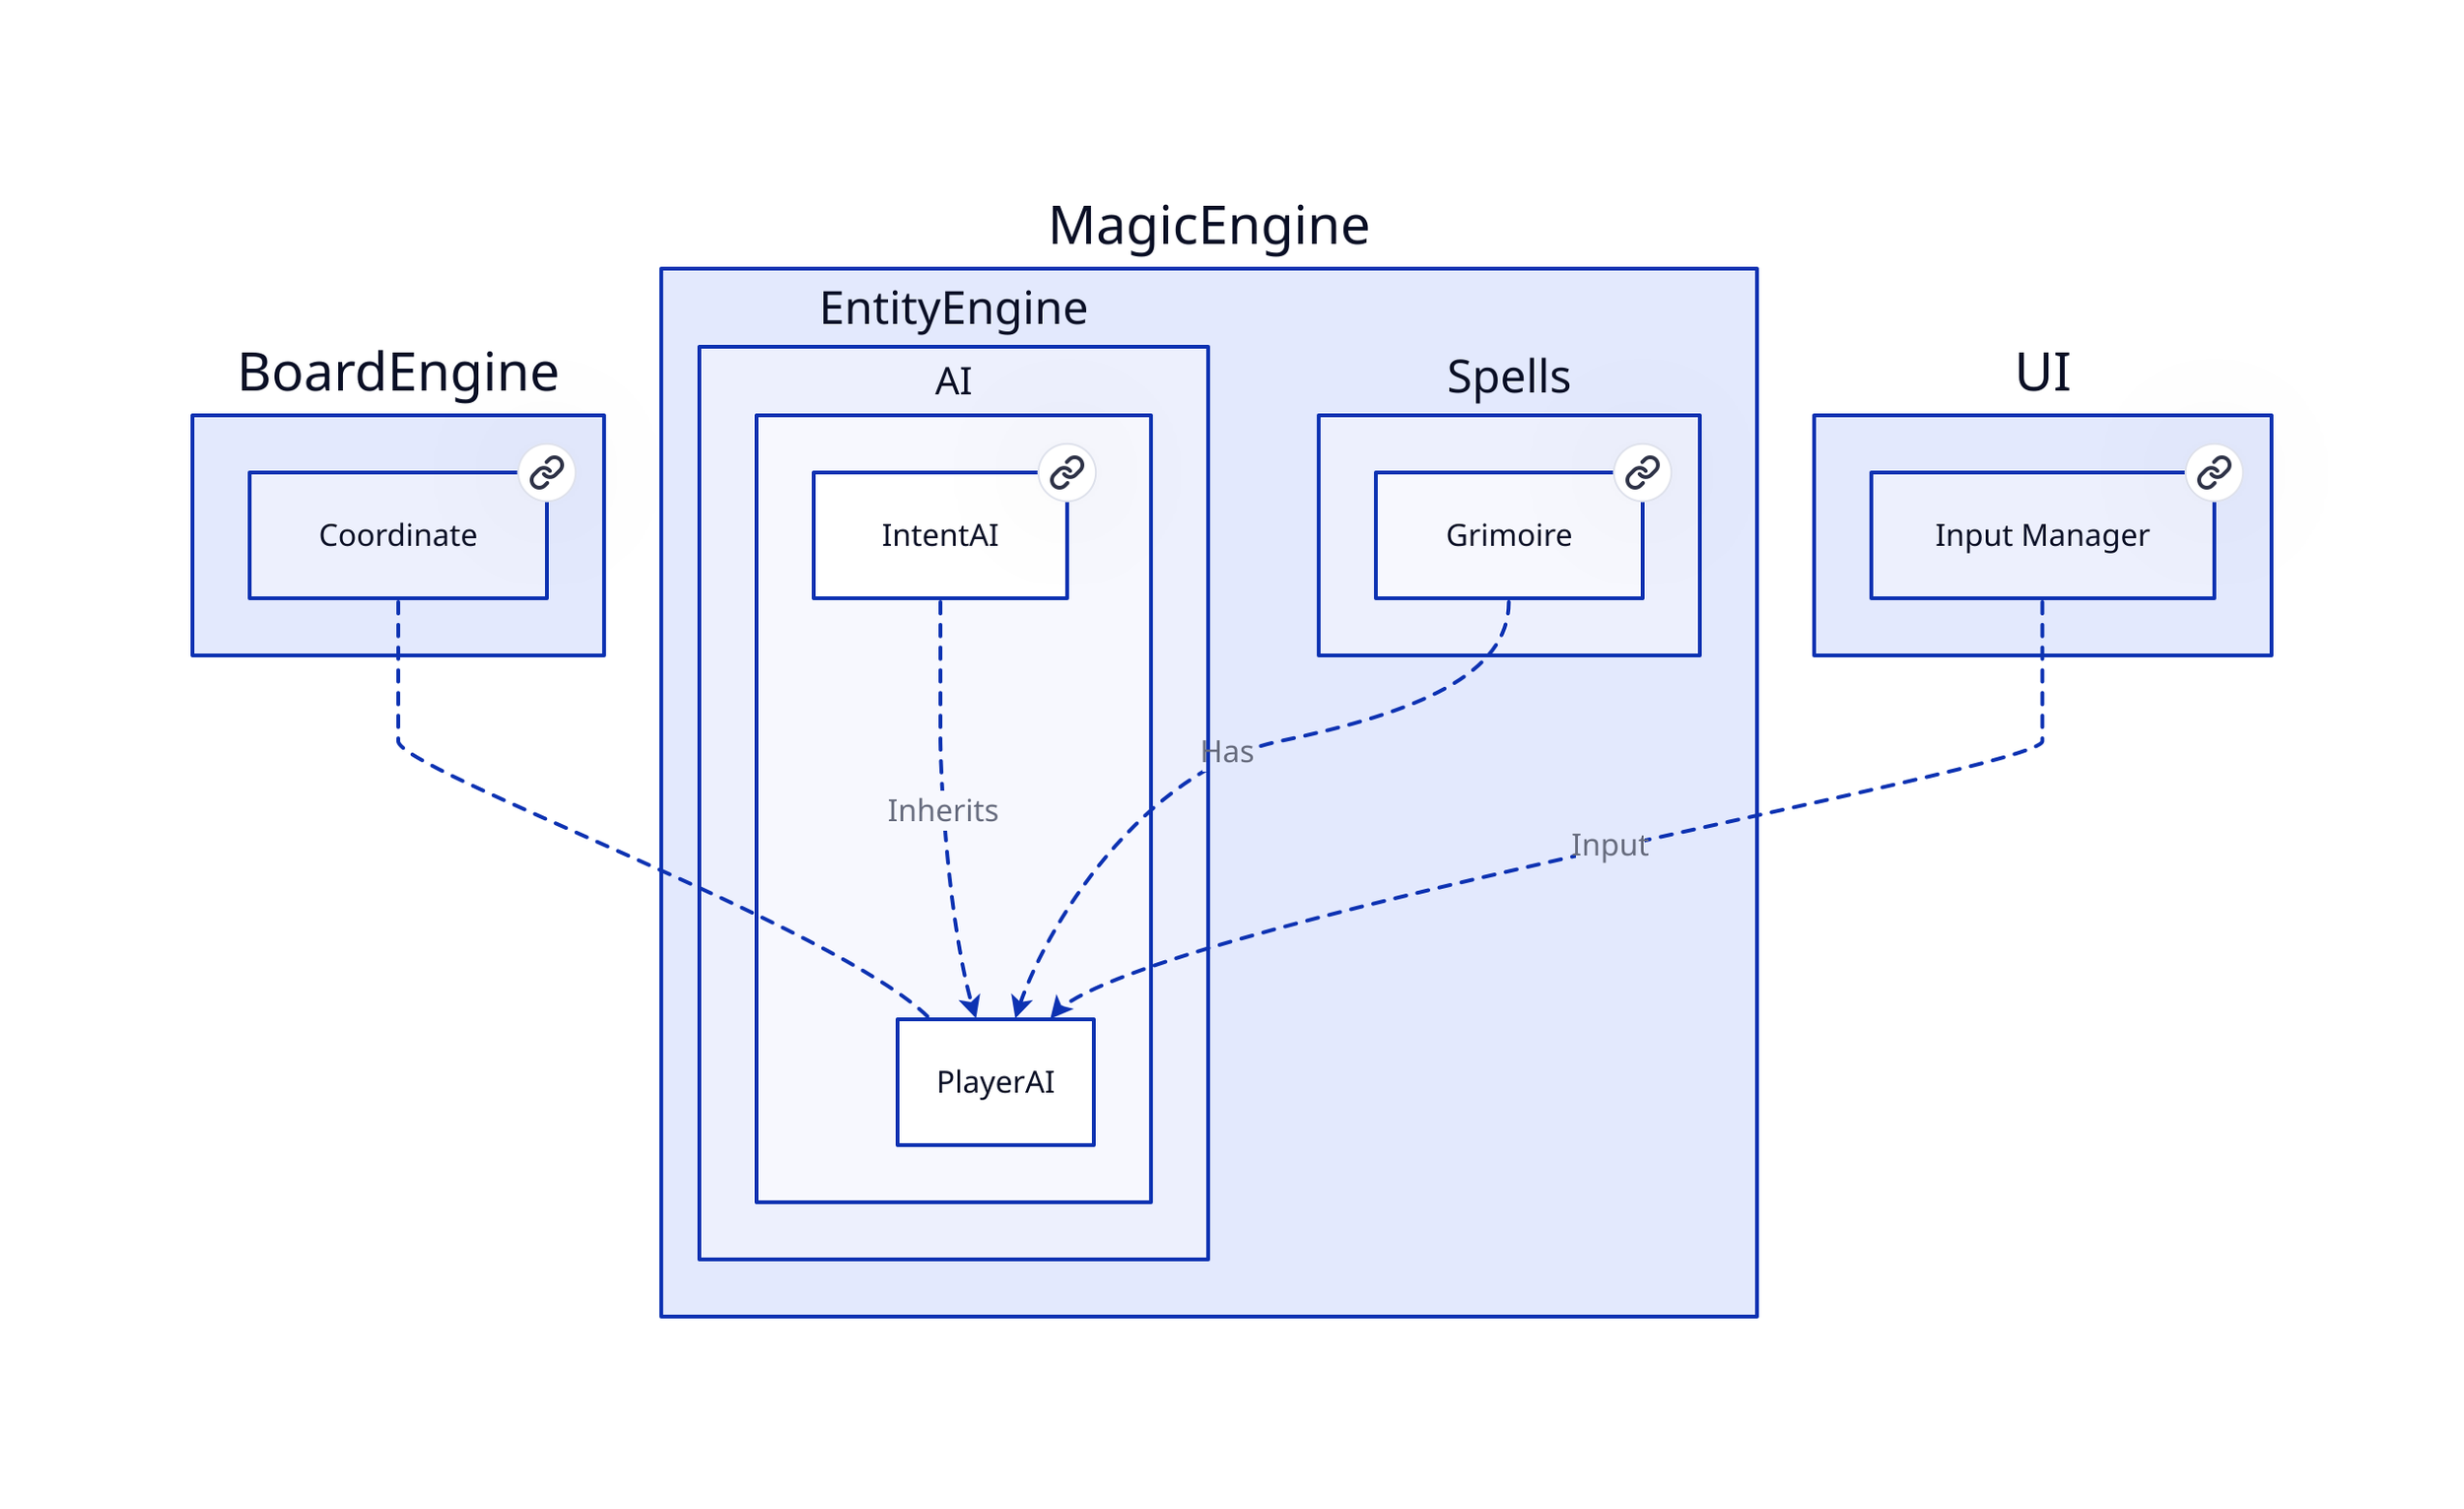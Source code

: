 # Nodes :
BoardEngine: {
    Coordinate: Coordinate {
       link: Coordinate
    }
}
MagicEngine: {
    EntityEngine: {
        AI: {
            IntentAI: IntentAI {
               link: IntentAI
            }
        }
    }
    Spells: {
        Grimoire: Grimoire {
           link: Grimoire
        }
    }
}
UI: {
    InputManager: Input Manager {
       link: InputManager
    }
}

# Links :
BoardEngine.Coordinate -- MagicEngine.EntityEngine.AI.PlayerAI: {style.stroke-dash: 3}
MagicEngine.EntityEngine.AI.IntentAI -> MagicEngine.EntityEngine.AI.PlayerAI: Inherits {style.stroke-dash: 3
source-arrowhead: {}
target-arrowhead: {shape: arrow}
}
UI.InputManager -> MagicEngine.EntityEngine.AI.PlayerAI: Input {style.stroke-dash: 3
source-arrowhead: {}
target-arrowhead: {shape: arrow}
}
MagicEngine.Spells.Grimoire -> MagicEngine.EntityEngine.AI.PlayerAI: Has {style.stroke-dash: 3
source-arrowhead: {}
target-arrowhead: {shape: arrow}
}
